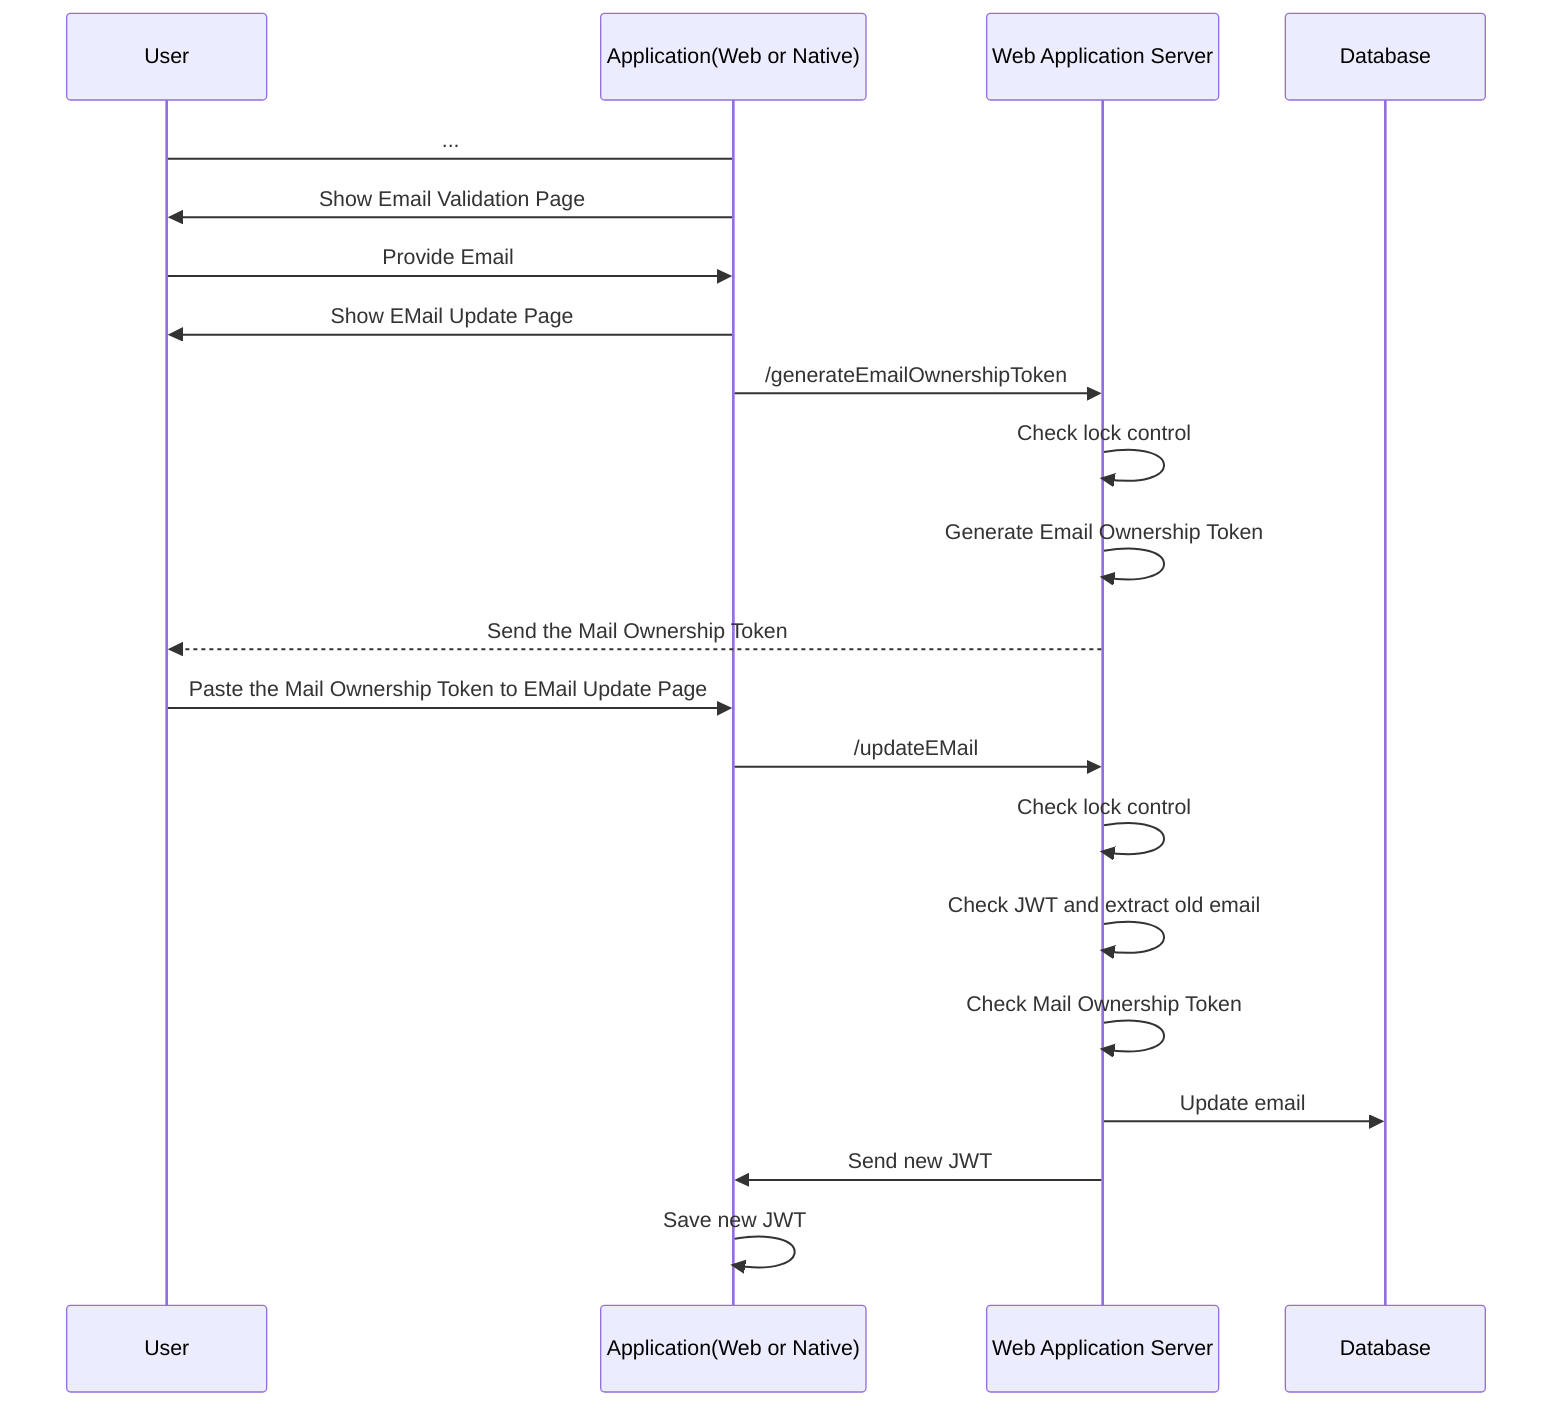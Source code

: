 sequenceDiagram
	Participant User
	Participant Application(Web or Native)
	Participant Web Application Server
	Participant Database
	User -> Application(Web or Native): ...
	Application(Web or Native) ->> User: Show Email Validation Page
	User ->> Application(Web or Native): Provide Email
	Application(Web or Native) ->> User: Show EMail Update Page
	Application(Web or Native) ->> Web Application Server: /generateEmailOwnershipToken
	Web Application Server ->> Web Application Server: Check lock control
	Web Application Server ->> Web Application Server: Generate Email Ownership Token
	Web Application Server -->> User: Send the Mail Ownership Token
	User ->> Application(Web or Native): Paste the Mail Ownership Token to EMail Update Page
	Application(Web or Native) ->> Web Application Server: /updateEMail
	Web Application Server ->> Web Application Server: Check lock control
	Web Application Server ->> Web Application Server: Check JWT and extract old email
	Web Application Server ->> Web Application Server: Check Mail Ownership Token
	Web Application Server ->> Database: Update email
	Web Application Server ->> Application(Web or Native): Send new JWT
	Application(Web or Native) ->> Application(Web or Native): Save new JWT